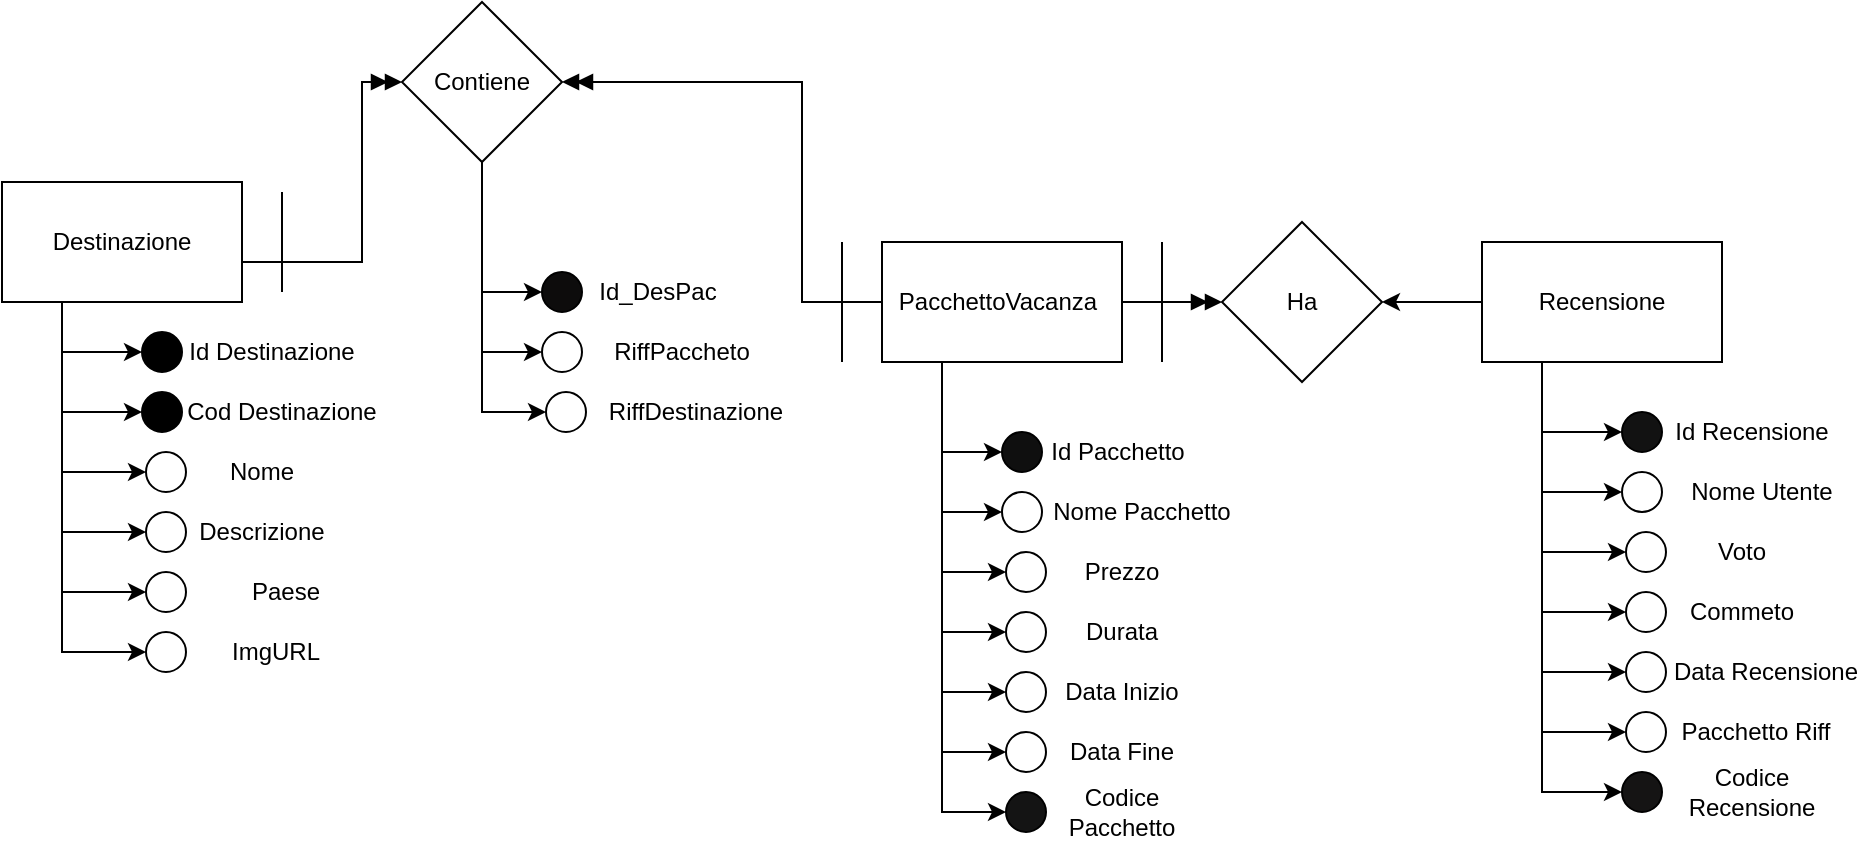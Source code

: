 <mxfile version="24.7.8">
  <diagram name="Pagina-1" id="xaKPHcHJKiQmRatQQbK0">
    <mxGraphModel dx="2261" dy="844" grid="1" gridSize="10" guides="1" tooltips="1" connect="1" arrows="1" fold="1" page="1" pageScale="1" pageWidth="827" pageHeight="1169" math="0" shadow="0">
      <root>
        <mxCell id="0" />
        <mxCell id="1" parent="0" />
        <mxCell id="10htpw7wtOwzYr2ZFJ2o-8" value="" style="group" parent="1" vertex="1" connectable="0">
          <mxGeometry x="-70" y="100" width="140" height="60" as="geometry" />
        </mxCell>
        <mxCell id="10htpw7wtOwzYr2ZFJ2o-4" value="" style="rounded=0;whiteSpace=wrap;html=1;" parent="10htpw7wtOwzYr2ZFJ2o-8" vertex="1">
          <mxGeometry width="120" height="60" as="geometry" />
        </mxCell>
        <mxCell id="10htpw7wtOwzYr2ZFJ2o-5" value="Destinazione" style="text;html=1;align=center;verticalAlign=middle;whiteSpace=wrap;rounded=0;container=1;" parent="10htpw7wtOwzYr2ZFJ2o-8" vertex="1" collapsed="1">
          <mxGeometry x="5" y="15" width="110" height="30" as="geometry">
            <mxRectangle x="5" y="15" width="60" height="30" as="alternateBounds" />
          </mxGeometry>
        </mxCell>
        <mxCell id="10htpw7wtOwzYr2ZFJ2o-29" value="" style="endArrow=none;html=1;rounded=0;" parent="10htpw7wtOwzYr2ZFJ2o-8" edge="1">
          <mxGeometry width="50" height="50" relative="1" as="geometry">
            <mxPoint x="140" y="55" as="sourcePoint" />
            <mxPoint x="140" y="5" as="targetPoint" />
          </mxGeometry>
        </mxCell>
        <mxCell id="10htpw7wtOwzYr2ZFJ2o-13" value="" style="group" parent="1" vertex="1" connectable="0">
          <mxGeometry x="670" y="130" width="120" height="60" as="geometry" />
        </mxCell>
        <mxCell id="10htpw7wtOwzYr2ZFJ2o-11" value="" style="rounded=0;whiteSpace=wrap;html=1;" parent="10htpw7wtOwzYr2ZFJ2o-13" vertex="1">
          <mxGeometry width="120" height="60" as="geometry" />
        </mxCell>
        <mxCell id="10htpw7wtOwzYr2ZFJ2o-12" value="Recensione" style="text;html=1;align=center;verticalAlign=middle;whiteSpace=wrap;rounded=0;" parent="10htpw7wtOwzYr2ZFJ2o-13" vertex="1">
          <mxGeometry x="30" y="15" width="60" height="30" as="geometry" />
        </mxCell>
        <mxCell id="10htpw7wtOwzYr2ZFJ2o-15" value="" style="group" parent="1" vertex="1" connectable="0">
          <mxGeometry x="370" y="130" width="120" height="60" as="geometry" />
        </mxCell>
        <mxCell id="10htpw7wtOwzYr2ZFJ2o-9" value="" style="rounded=0;whiteSpace=wrap;html=1;" parent="10htpw7wtOwzYr2ZFJ2o-15" vertex="1">
          <mxGeometry width="120" height="60" as="geometry" />
        </mxCell>
        <mxCell id="10htpw7wtOwzYr2ZFJ2o-10" value="PacchettoVacanza" style="text;html=1;align=center;verticalAlign=middle;whiteSpace=wrap;rounded=0;" parent="10htpw7wtOwzYr2ZFJ2o-15" vertex="1">
          <mxGeometry x="26" y="15" width="64" height="30" as="geometry" />
        </mxCell>
        <mxCell id="10htpw7wtOwzYr2ZFJ2o-17" value="Ha" style="rhombus;whiteSpace=wrap;html=1;" parent="1" vertex="1">
          <mxGeometry x="540" y="120" width="80" height="80" as="geometry" />
        </mxCell>
        <mxCell id="10htpw7wtOwzYr2ZFJ2o-18" style="edgeStyle=orthogonalEdgeStyle;rounded=0;orthogonalLoop=1;jettySize=auto;html=1;exitX=0;exitY=0.5;exitDx=0;exitDy=0;entryX=1;entryY=0.5;entryDx=0;entryDy=0;" parent="1" source="10htpw7wtOwzYr2ZFJ2o-11" target="10htpw7wtOwzYr2ZFJ2o-17" edge="1">
          <mxGeometry relative="1" as="geometry" />
        </mxCell>
        <mxCell id="10htpw7wtOwzYr2ZFJ2o-19" style="edgeStyle=orthogonalEdgeStyle;rounded=0;orthogonalLoop=1;jettySize=auto;html=1;exitX=1;exitY=0.5;exitDx=0;exitDy=0;entryX=0;entryY=0.5;entryDx=0;entryDy=0;endArrow=doubleBlock;endFill=1;" parent="1" source="10htpw7wtOwzYr2ZFJ2o-9" target="10htpw7wtOwzYr2ZFJ2o-17" edge="1">
          <mxGeometry relative="1" as="geometry" />
        </mxCell>
        <mxCell id="10htpw7wtOwzYr2ZFJ2o-21" style="edgeStyle=orthogonalEdgeStyle;rounded=0;orthogonalLoop=1;jettySize=auto;html=1;exitX=0;exitY=0.5;exitDx=0;exitDy=0;entryX=1;entryY=0.5;entryDx=0;entryDy=0;endArrow=doubleBlock;endFill=1;" parent="1" source="10htpw7wtOwzYr2ZFJ2o-9" target="10htpw7wtOwzYr2ZFJ2o-32" edge="1">
          <mxGeometry relative="1" as="geometry">
            <mxPoint x="330" y="50" as="targetPoint" />
            <Array as="points">
              <mxPoint x="330" y="160" />
              <mxPoint x="330" y="50" />
            </Array>
          </mxGeometry>
        </mxCell>
        <mxCell id="10htpw7wtOwzYr2ZFJ2o-23" style="edgeStyle=orthogonalEdgeStyle;rounded=0;orthogonalLoop=1;jettySize=auto;html=1;exitX=1;exitY=0.5;exitDx=0;exitDy=0;endArrow=doubleBlock;endFill=1;" parent="1" source="10htpw7wtOwzYr2ZFJ2o-4" target="10htpw7wtOwzYr2ZFJ2o-32" edge="1">
          <mxGeometry relative="1" as="geometry">
            <mxPoint x="210" y="50" as="targetPoint" />
            <Array as="points">
              <mxPoint x="50" y="140" />
              <mxPoint x="110" y="140" />
              <mxPoint x="110" y="50" />
            </Array>
          </mxGeometry>
        </mxCell>
        <mxCell id="10htpw7wtOwzYr2ZFJ2o-188" style="edgeStyle=orthogonalEdgeStyle;rounded=0;orthogonalLoop=1;jettySize=auto;html=1;exitX=0.5;exitY=1;exitDx=0;exitDy=0;entryX=0;entryY=0.5;entryDx=0;entryDy=0;" parent="1" source="10htpw7wtOwzYr2ZFJ2o-32" target="10htpw7wtOwzYr2ZFJ2o-166" edge="1">
          <mxGeometry relative="1" as="geometry" />
        </mxCell>
        <mxCell id="10htpw7wtOwzYr2ZFJ2o-189" style="edgeStyle=orthogonalEdgeStyle;rounded=0;orthogonalLoop=1;jettySize=auto;html=1;exitX=0.5;exitY=1;exitDx=0;exitDy=0;entryX=0;entryY=0.5;entryDx=0;entryDy=0;" parent="1" source="10htpw7wtOwzYr2ZFJ2o-32" target="10htpw7wtOwzYr2ZFJ2o-169" edge="1">
          <mxGeometry relative="1" as="geometry" />
        </mxCell>
        <mxCell id="10htpw7wtOwzYr2ZFJ2o-190" style="edgeStyle=orthogonalEdgeStyle;rounded=0;orthogonalLoop=1;jettySize=auto;html=1;exitX=0.5;exitY=1;exitDx=0;exitDy=0;entryX=0;entryY=0.5;entryDx=0;entryDy=0;" parent="1" source="10htpw7wtOwzYr2ZFJ2o-32" target="10htpw7wtOwzYr2ZFJ2o-172" edge="1">
          <mxGeometry relative="1" as="geometry" />
        </mxCell>
        <mxCell id="10htpw7wtOwzYr2ZFJ2o-32" value="Contiene" style="rhombus;whiteSpace=wrap;html=1;" parent="1" vertex="1">
          <mxGeometry x="130" y="10" width="80" height="80" as="geometry" />
        </mxCell>
        <mxCell id="10htpw7wtOwzYr2ZFJ2o-36" value="" style="endArrow=none;html=1;rounded=0;" parent="1" edge="1">
          <mxGeometry width="50" height="50" relative="1" as="geometry">
            <mxPoint x="350" y="190" as="sourcePoint" />
            <mxPoint x="350" y="130" as="targetPoint" />
          </mxGeometry>
        </mxCell>
        <mxCell id="10htpw7wtOwzYr2ZFJ2o-37" value="" style="endArrow=none;html=1;rounded=0;" parent="1" edge="1">
          <mxGeometry width="50" height="50" relative="1" as="geometry">
            <mxPoint x="510" y="190" as="sourcePoint" />
            <mxPoint x="510" y="130" as="targetPoint" />
          </mxGeometry>
        </mxCell>
        <mxCell id="10htpw7wtOwzYr2ZFJ2o-60" value="" style="group" parent="1" vertex="1" connectable="0">
          <mxGeometry x="430" y="220" width="120" height="210" as="geometry" />
        </mxCell>
        <mxCell id="10htpw7wtOwzYr2ZFJ2o-41" value="" style="group" parent="10htpw7wtOwzYr2ZFJ2o-60" vertex="1" connectable="0">
          <mxGeometry width="96" height="30" as="geometry" />
        </mxCell>
        <mxCell id="10htpw7wtOwzYr2ZFJ2o-38" value="" style="ellipse;whiteSpace=wrap;html=1;aspect=fixed;fillColor=#0f0f0f;" parent="10htpw7wtOwzYr2ZFJ2o-41" vertex="1">
          <mxGeometry y="5" width="20" height="20" as="geometry" />
        </mxCell>
        <mxCell id="10htpw7wtOwzYr2ZFJ2o-39" value="Id Pacchetto" style="text;html=1;align=center;verticalAlign=middle;whiteSpace=wrap;rounded=0;" parent="10htpw7wtOwzYr2ZFJ2o-41" vertex="1">
          <mxGeometry x="20" width="76" height="30" as="geometry" />
        </mxCell>
        <mxCell id="10htpw7wtOwzYr2ZFJ2o-42" value="" style="group" parent="10htpw7wtOwzYr2ZFJ2o-60" vertex="1" connectable="0">
          <mxGeometry y="30" width="120" height="30" as="geometry" />
        </mxCell>
        <mxCell id="10htpw7wtOwzYr2ZFJ2o-43" value="" style="ellipse;whiteSpace=wrap;html=1;aspect=fixed;" parent="10htpw7wtOwzYr2ZFJ2o-42" vertex="1">
          <mxGeometry y="5" width="20" height="20" as="geometry" />
        </mxCell>
        <mxCell id="10htpw7wtOwzYr2ZFJ2o-44" value="Nome Pacchetto" style="text;html=1;align=center;verticalAlign=middle;whiteSpace=wrap;rounded=0;" parent="10htpw7wtOwzYr2ZFJ2o-42" vertex="1">
          <mxGeometry x="20" width="100" height="30" as="geometry" />
        </mxCell>
        <mxCell id="10htpw7wtOwzYr2ZFJ2o-45" value="" style="group" parent="10htpw7wtOwzYr2ZFJ2o-60" vertex="1" connectable="0">
          <mxGeometry x="2" y="60" width="96" height="30" as="geometry" />
        </mxCell>
        <mxCell id="10htpw7wtOwzYr2ZFJ2o-46" value="" style="ellipse;whiteSpace=wrap;html=1;aspect=fixed;" parent="10htpw7wtOwzYr2ZFJ2o-45" vertex="1">
          <mxGeometry y="5" width="20" height="20" as="geometry" />
        </mxCell>
        <mxCell id="10htpw7wtOwzYr2ZFJ2o-47" value="Prezzo" style="text;html=1;align=center;verticalAlign=middle;whiteSpace=wrap;rounded=0;" parent="10htpw7wtOwzYr2ZFJ2o-45" vertex="1">
          <mxGeometry x="20" width="76" height="30" as="geometry" />
        </mxCell>
        <mxCell id="10htpw7wtOwzYr2ZFJ2o-48" value="" style="group" parent="10htpw7wtOwzYr2ZFJ2o-60" vertex="1" connectable="0">
          <mxGeometry x="2" y="90" width="96" height="30" as="geometry" />
        </mxCell>
        <mxCell id="10htpw7wtOwzYr2ZFJ2o-49" value="" style="ellipse;whiteSpace=wrap;html=1;aspect=fixed;" parent="10htpw7wtOwzYr2ZFJ2o-48" vertex="1">
          <mxGeometry y="5" width="20" height="20" as="geometry" />
        </mxCell>
        <mxCell id="10htpw7wtOwzYr2ZFJ2o-50" value="Durata" style="text;html=1;align=center;verticalAlign=middle;whiteSpace=wrap;rounded=0;" parent="10htpw7wtOwzYr2ZFJ2o-48" vertex="1">
          <mxGeometry x="20" width="76" height="30" as="geometry" />
        </mxCell>
        <mxCell id="10htpw7wtOwzYr2ZFJ2o-51" value="" style="group" parent="10htpw7wtOwzYr2ZFJ2o-60" vertex="1" connectable="0">
          <mxGeometry x="2" y="120" width="96" height="30" as="geometry" />
        </mxCell>
        <mxCell id="10htpw7wtOwzYr2ZFJ2o-52" value="" style="ellipse;whiteSpace=wrap;html=1;aspect=fixed;" parent="10htpw7wtOwzYr2ZFJ2o-51" vertex="1">
          <mxGeometry y="5" width="20" height="20" as="geometry" />
        </mxCell>
        <mxCell id="10htpw7wtOwzYr2ZFJ2o-53" value="Data Inizio" style="text;html=1;align=center;verticalAlign=middle;whiteSpace=wrap;rounded=0;" parent="10htpw7wtOwzYr2ZFJ2o-51" vertex="1">
          <mxGeometry x="20" width="76" height="30" as="geometry" />
        </mxCell>
        <mxCell id="10htpw7wtOwzYr2ZFJ2o-54" value="" style="group" parent="10htpw7wtOwzYr2ZFJ2o-60" vertex="1" connectable="0">
          <mxGeometry x="2" y="150" width="96" height="30" as="geometry" />
        </mxCell>
        <mxCell id="10htpw7wtOwzYr2ZFJ2o-55" value="" style="ellipse;whiteSpace=wrap;html=1;aspect=fixed;" parent="10htpw7wtOwzYr2ZFJ2o-54" vertex="1">
          <mxGeometry y="5" width="20" height="20" as="geometry" />
        </mxCell>
        <mxCell id="10htpw7wtOwzYr2ZFJ2o-56" value="Data Fine" style="text;html=1;align=center;verticalAlign=middle;whiteSpace=wrap;rounded=0;" parent="10htpw7wtOwzYr2ZFJ2o-54" vertex="1">
          <mxGeometry x="20" width="76" height="30" as="geometry" />
        </mxCell>
        <mxCell id="10htpw7wtOwzYr2ZFJ2o-57" value="" style="group" parent="10htpw7wtOwzYr2ZFJ2o-60" vertex="1" connectable="0">
          <mxGeometry x="2" y="180" width="96" height="30" as="geometry" />
        </mxCell>
        <mxCell id="10htpw7wtOwzYr2ZFJ2o-58" value="" style="ellipse;whiteSpace=wrap;html=1;aspect=fixed;fillColor=#141414;" parent="10htpw7wtOwzYr2ZFJ2o-57" vertex="1">
          <mxGeometry y="5" width="20" height="20" as="geometry" />
        </mxCell>
        <mxCell id="10htpw7wtOwzYr2ZFJ2o-59" value="Codice Pacchetto" style="text;html=1;align=center;verticalAlign=middle;whiteSpace=wrap;rounded=0;" parent="10htpw7wtOwzYr2ZFJ2o-57" vertex="1">
          <mxGeometry x="20" width="76" height="30" as="geometry" />
        </mxCell>
        <mxCell id="10htpw7wtOwzYr2ZFJ2o-62" style="edgeStyle=orthogonalEdgeStyle;rounded=0;orthogonalLoop=1;jettySize=auto;html=1;exitX=0.25;exitY=1;exitDx=0;exitDy=0;entryX=0;entryY=0.5;entryDx=0;entryDy=0;" parent="1" source="10htpw7wtOwzYr2ZFJ2o-9" target="10htpw7wtOwzYr2ZFJ2o-38" edge="1">
          <mxGeometry relative="1" as="geometry" />
        </mxCell>
        <mxCell id="10htpw7wtOwzYr2ZFJ2o-63" style="edgeStyle=orthogonalEdgeStyle;rounded=0;orthogonalLoop=1;jettySize=auto;html=1;exitX=0.25;exitY=1;exitDx=0;exitDy=0;entryX=0;entryY=0.5;entryDx=0;entryDy=0;" parent="1" source="10htpw7wtOwzYr2ZFJ2o-9" target="10htpw7wtOwzYr2ZFJ2o-43" edge="1">
          <mxGeometry relative="1" as="geometry" />
        </mxCell>
        <mxCell id="10htpw7wtOwzYr2ZFJ2o-64" style="edgeStyle=orthogonalEdgeStyle;rounded=0;orthogonalLoop=1;jettySize=auto;html=1;exitX=0.25;exitY=1;exitDx=0;exitDy=0;entryX=0;entryY=0.5;entryDx=0;entryDy=0;" parent="1" source="10htpw7wtOwzYr2ZFJ2o-9" target="10htpw7wtOwzYr2ZFJ2o-46" edge="1">
          <mxGeometry relative="1" as="geometry" />
        </mxCell>
        <mxCell id="10htpw7wtOwzYr2ZFJ2o-65" style="edgeStyle=orthogonalEdgeStyle;rounded=0;orthogonalLoop=1;jettySize=auto;html=1;exitX=0.25;exitY=1;exitDx=0;exitDy=0;entryX=0;entryY=0.5;entryDx=0;entryDy=0;" parent="1" source="10htpw7wtOwzYr2ZFJ2o-9" target="10htpw7wtOwzYr2ZFJ2o-49" edge="1">
          <mxGeometry relative="1" as="geometry" />
        </mxCell>
        <mxCell id="10htpw7wtOwzYr2ZFJ2o-66" style="edgeStyle=orthogonalEdgeStyle;rounded=0;orthogonalLoop=1;jettySize=auto;html=1;exitX=0.25;exitY=1;exitDx=0;exitDy=0;entryX=0;entryY=0.5;entryDx=0;entryDy=0;" parent="1" source="10htpw7wtOwzYr2ZFJ2o-9" target="10htpw7wtOwzYr2ZFJ2o-52" edge="1">
          <mxGeometry relative="1" as="geometry" />
        </mxCell>
        <mxCell id="10htpw7wtOwzYr2ZFJ2o-67" style="edgeStyle=orthogonalEdgeStyle;rounded=0;orthogonalLoop=1;jettySize=auto;html=1;exitX=0.25;exitY=1;exitDx=0;exitDy=0;entryX=0;entryY=0.5;entryDx=0;entryDy=0;" parent="1" source="10htpw7wtOwzYr2ZFJ2o-9" target="10htpw7wtOwzYr2ZFJ2o-55" edge="1">
          <mxGeometry relative="1" as="geometry" />
        </mxCell>
        <mxCell id="10htpw7wtOwzYr2ZFJ2o-68" style="edgeStyle=orthogonalEdgeStyle;rounded=0;orthogonalLoop=1;jettySize=auto;html=1;exitX=0.25;exitY=1;exitDx=0;exitDy=0;entryX=0;entryY=0.5;entryDx=0;entryDy=0;" parent="1" source="10htpw7wtOwzYr2ZFJ2o-9" target="10htpw7wtOwzYr2ZFJ2o-58" edge="1">
          <mxGeometry relative="1" as="geometry" />
        </mxCell>
        <mxCell id="10htpw7wtOwzYr2ZFJ2o-135" value="" style="group" parent="1" vertex="1" connectable="0">
          <mxGeometry x="740" y="210" width="122" height="210" as="geometry" />
        </mxCell>
        <mxCell id="10htpw7wtOwzYr2ZFJ2o-136" value="" style="group" parent="10htpw7wtOwzYr2ZFJ2o-135" vertex="1" connectable="0">
          <mxGeometry width="110" height="30" as="geometry" />
        </mxCell>
        <mxCell id="10htpw7wtOwzYr2ZFJ2o-137" value="" style="ellipse;whiteSpace=wrap;html=1;aspect=fixed;fillColor=#121212;" parent="10htpw7wtOwzYr2ZFJ2o-136" vertex="1">
          <mxGeometry y="5" width="20" height="20" as="geometry" />
        </mxCell>
        <mxCell id="10htpw7wtOwzYr2ZFJ2o-138" value="Id Recensione" style="text;html=1;align=center;verticalAlign=middle;whiteSpace=wrap;rounded=0;" parent="10htpw7wtOwzYr2ZFJ2o-136" vertex="1">
          <mxGeometry x="20" width="90" height="30" as="geometry" />
        </mxCell>
        <mxCell id="10htpw7wtOwzYr2ZFJ2o-139" value="" style="group" parent="10htpw7wtOwzYr2ZFJ2o-135" vertex="1" connectable="0">
          <mxGeometry y="30" width="120" height="30" as="geometry" />
        </mxCell>
        <mxCell id="10htpw7wtOwzYr2ZFJ2o-140" value="" style="ellipse;whiteSpace=wrap;html=1;aspect=fixed;" parent="10htpw7wtOwzYr2ZFJ2o-139" vertex="1">
          <mxGeometry y="5" width="20" height="20" as="geometry" />
        </mxCell>
        <mxCell id="10htpw7wtOwzYr2ZFJ2o-141" value="Nome Utente" style="text;html=1;align=center;verticalAlign=middle;whiteSpace=wrap;rounded=0;" parent="10htpw7wtOwzYr2ZFJ2o-139" vertex="1">
          <mxGeometry x="20" width="100" height="30" as="geometry" />
        </mxCell>
        <mxCell id="10htpw7wtOwzYr2ZFJ2o-142" value="" style="group" parent="10htpw7wtOwzYr2ZFJ2o-135" vertex="1" connectable="0">
          <mxGeometry x="2" y="60" width="96" height="30" as="geometry" />
        </mxCell>
        <mxCell id="10htpw7wtOwzYr2ZFJ2o-143" value="" style="ellipse;whiteSpace=wrap;html=1;aspect=fixed;" parent="10htpw7wtOwzYr2ZFJ2o-142" vertex="1">
          <mxGeometry y="5" width="20" height="20" as="geometry" />
        </mxCell>
        <mxCell id="10htpw7wtOwzYr2ZFJ2o-144" value="Voto" style="text;html=1;align=center;verticalAlign=middle;whiteSpace=wrap;rounded=0;" parent="10htpw7wtOwzYr2ZFJ2o-142" vertex="1">
          <mxGeometry x="20" width="76" height="30" as="geometry" />
        </mxCell>
        <mxCell id="10htpw7wtOwzYr2ZFJ2o-145" value="" style="group" parent="10htpw7wtOwzYr2ZFJ2o-135" vertex="1" connectable="0">
          <mxGeometry x="2" y="90" width="96" height="30" as="geometry" />
        </mxCell>
        <mxCell id="10htpw7wtOwzYr2ZFJ2o-146" value="" style="ellipse;whiteSpace=wrap;html=1;aspect=fixed;" parent="10htpw7wtOwzYr2ZFJ2o-145" vertex="1">
          <mxGeometry y="5" width="20" height="20" as="geometry" />
        </mxCell>
        <mxCell id="10htpw7wtOwzYr2ZFJ2o-147" value="Commeto" style="text;html=1;align=center;verticalAlign=middle;whiteSpace=wrap;rounded=0;" parent="10htpw7wtOwzYr2ZFJ2o-145" vertex="1">
          <mxGeometry x="20" width="76" height="30" as="geometry" />
        </mxCell>
        <mxCell id="10htpw7wtOwzYr2ZFJ2o-148" value="" style="group" parent="10htpw7wtOwzYr2ZFJ2o-135" vertex="1" connectable="0">
          <mxGeometry x="2" y="120" width="120" height="30" as="geometry" />
        </mxCell>
        <mxCell id="10htpw7wtOwzYr2ZFJ2o-149" value="" style="ellipse;whiteSpace=wrap;html=1;aspect=fixed;" parent="10htpw7wtOwzYr2ZFJ2o-148" vertex="1">
          <mxGeometry y="5" width="20" height="20" as="geometry" />
        </mxCell>
        <mxCell id="10htpw7wtOwzYr2ZFJ2o-150" value="Data Recensione" style="text;html=1;align=center;verticalAlign=middle;whiteSpace=wrap;rounded=0;" parent="10htpw7wtOwzYr2ZFJ2o-148" vertex="1">
          <mxGeometry x="20" width="100" height="30" as="geometry" />
        </mxCell>
        <mxCell id="10htpw7wtOwzYr2ZFJ2o-151" value="" style="group" parent="10htpw7wtOwzYr2ZFJ2o-135" vertex="1" connectable="0">
          <mxGeometry x="2" y="150" width="110" height="30" as="geometry" />
        </mxCell>
        <mxCell id="10htpw7wtOwzYr2ZFJ2o-152" value="" style="ellipse;whiteSpace=wrap;html=1;aspect=fixed;" parent="10htpw7wtOwzYr2ZFJ2o-151" vertex="1">
          <mxGeometry y="5" width="20" height="20" as="geometry" />
        </mxCell>
        <mxCell id="10htpw7wtOwzYr2ZFJ2o-153" value="Pacchetto Riff" style="text;html=1;align=center;verticalAlign=middle;whiteSpace=wrap;rounded=0;" parent="10htpw7wtOwzYr2ZFJ2o-151" vertex="1">
          <mxGeometry x="20" width="90" height="30" as="geometry" />
        </mxCell>
        <mxCell id="6AZz_BTQMS4ATCR-2ha--4" value="" style="group" vertex="1" connectable="0" parent="10htpw7wtOwzYr2ZFJ2o-135">
          <mxGeometry y="180" width="110" height="30" as="geometry" />
        </mxCell>
        <mxCell id="6AZz_BTQMS4ATCR-2ha--5" value="" style="ellipse;whiteSpace=wrap;html=1;aspect=fixed;strokeColor=#000000;fillColor=#151414;" vertex="1" parent="6AZz_BTQMS4ATCR-2ha--4">
          <mxGeometry y="5" width="20" height="20" as="geometry" />
        </mxCell>
        <mxCell id="6AZz_BTQMS4ATCR-2ha--6" value="Codice Recensione" style="text;html=1;align=center;verticalAlign=middle;whiteSpace=wrap;rounded=0;" vertex="1" parent="6AZz_BTQMS4ATCR-2ha--4">
          <mxGeometry x="20" width="90" height="30" as="geometry" />
        </mxCell>
        <mxCell id="10htpw7wtOwzYr2ZFJ2o-158" style="edgeStyle=orthogonalEdgeStyle;rounded=0;orthogonalLoop=1;jettySize=auto;html=1;exitX=0.25;exitY=1;exitDx=0;exitDy=0;entryX=0;entryY=0.5;entryDx=0;entryDy=0;" parent="1" source="10htpw7wtOwzYr2ZFJ2o-11" target="10htpw7wtOwzYr2ZFJ2o-137" edge="1">
          <mxGeometry relative="1" as="geometry" />
        </mxCell>
        <mxCell id="10htpw7wtOwzYr2ZFJ2o-159" style="edgeStyle=orthogonalEdgeStyle;rounded=0;orthogonalLoop=1;jettySize=auto;html=1;exitX=0.25;exitY=1;exitDx=0;exitDy=0;entryX=0;entryY=0.5;entryDx=0;entryDy=0;" parent="1" source="10htpw7wtOwzYr2ZFJ2o-11" target="10htpw7wtOwzYr2ZFJ2o-140" edge="1">
          <mxGeometry relative="1" as="geometry" />
        </mxCell>
        <mxCell id="10htpw7wtOwzYr2ZFJ2o-160" style="edgeStyle=orthogonalEdgeStyle;rounded=0;orthogonalLoop=1;jettySize=auto;html=1;exitX=0.25;exitY=1;exitDx=0;exitDy=0;entryX=0;entryY=0.5;entryDx=0;entryDy=0;" parent="1" source="10htpw7wtOwzYr2ZFJ2o-11" target="10htpw7wtOwzYr2ZFJ2o-143" edge="1">
          <mxGeometry relative="1" as="geometry" />
        </mxCell>
        <mxCell id="10htpw7wtOwzYr2ZFJ2o-161" style="edgeStyle=orthogonalEdgeStyle;rounded=0;orthogonalLoop=1;jettySize=auto;html=1;exitX=0.25;exitY=1;exitDx=0;exitDy=0;entryX=0;entryY=0.5;entryDx=0;entryDy=0;" parent="1" source="10htpw7wtOwzYr2ZFJ2o-11" target="10htpw7wtOwzYr2ZFJ2o-146" edge="1">
          <mxGeometry relative="1" as="geometry" />
        </mxCell>
        <mxCell id="10htpw7wtOwzYr2ZFJ2o-162" style="edgeStyle=orthogonalEdgeStyle;rounded=0;orthogonalLoop=1;jettySize=auto;html=1;exitX=0.25;exitY=1;exitDx=0;exitDy=0;entryX=0;entryY=0.5;entryDx=0;entryDy=0;" parent="1" source="10htpw7wtOwzYr2ZFJ2o-11" target="10htpw7wtOwzYr2ZFJ2o-149" edge="1">
          <mxGeometry relative="1" as="geometry" />
        </mxCell>
        <mxCell id="10htpw7wtOwzYr2ZFJ2o-163" style="edgeStyle=orthogonalEdgeStyle;rounded=0;orthogonalLoop=1;jettySize=auto;html=1;exitX=0.25;exitY=1;exitDx=0;exitDy=0;entryX=0;entryY=0.5;entryDx=0;entryDy=0;" parent="1" source="10htpw7wtOwzYr2ZFJ2o-11" target="10htpw7wtOwzYr2ZFJ2o-152" edge="1">
          <mxGeometry relative="1" as="geometry" />
        </mxCell>
        <mxCell id="10htpw7wtOwzYr2ZFJ2o-164" value="" style="group" parent="1" vertex="1" connectable="0">
          <mxGeometry x="180" y="190" width="132" height="210" as="geometry" />
        </mxCell>
        <mxCell id="10htpw7wtOwzYr2ZFJ2o-186" value="" style="group" parent="10htpw7wtOwzYr2ZFJ2o-164" vertex="1" connectable="0">
          <mxGeometry x="20" y="-50" width="132" height="90" as="geometry" />
        </mxCell>
        <mxCell id="10htpw7wtOwzYr2ZFJ2o-165" value="" style="group" parent="10htpw7wtOwzYr2ZFJ2o-186" vertex="1" connectable="0">
          <mxGeometry width="96" height="30" as="geometry" />
        </mxCell>
        <mxCell id="10htpw7wtOwzYr2ZFJ2o-166" value="" style="ellipse;whiteSpace=wrap;html=1;aspect=fixed;fillColor=#0d0c0c;" parent="10htpw7wtOwzYr2ZFJ2o-165" vertex="1">
          <mxGeometry y="5" width="20" height="20" as="geometry" />
        </mxCell>
        <mxCell id="10htpw7wtOwzYr2ZFJ2o-167" value="Id_DesPac" style="text;html=1;align=center;verticalAlign=middle;whiteSpace=wrap;rounded=0;" parent="10htpw7wtOwzYr2ZFJ2o-165" vertex="1">
          <mxGeometry x="20" width="76" height="30" as="geometry" />
        </mxCell>
        <mxCell id="10htpw7wtOwzYr2ZFJ2o-168" value="" style="group" parent="10htpw7wtOwzYr2ZFJ2o-186" vertex="1" connectable="0">
          <mxGeometry y="30" width="120" height="30" as="geometry" />
        </mxCell>
        <mxCell id="10htpw7wtOwzYr2ZFJ2o-169" value="" style="ellipse;whiteSpace=wrap;html=1;aspect=fixed;" parent="10htpw7wtOwzYr2ZFJ2o-168" vertex="1">
          <mxGeometry y="5" width="20" height="20" as="geometry" />
        </mxCell>
        <mxCell id="10htpw7wtOwzYr2ZFJ2o-170" value="RiffPaccheto" style="text;html=1;align=center;verticalAlign=middle;whiteSpace=wrap;rounded=0;" parent="10htpw7wtOwzYr2ZFJ2o-168" vertex="1">
          <mxGeometry x="20" width="100" height="30" as="geometry" />
        </mxCell>
        <mxCell id="10htpw7wtOwzYr2ZFJ2o-171" value="" style="group" parent="10htpw7wtOwzYr2ZFJ2o-186" vertex="1" connectable="0">
          <mxGeometry x="2" y="60" width="130" height="30" as="geometry" />
        </mxCell>
        <mxCell id="10htpw7wtOwzYr2ZFJ2o-172" value="" style="ellipse;whiteSpace=wrap;html=1;aspect=fixed;" parent="10htpw7wtOwzYr2ZFJ2o-171" vertex="1">
          <mxGeometry y="5" width="20" height="20" as="geometry" />
        </mxCell>
        <mxCell id="10htpw7wtOwzYr2ZFJ2o-173" value="RiffDestinazione" style="text;html=1;align=center;verticalAlign=middle;whiteSpace=wrap;rounded=0;" parent="10htpw7wtOwzYr2ZFJ2o-171" vertex="1">
          <mxGeometry x="20" width="110" height="30" as="geometry" />
        </mxCell>
        <mxCell id="10htpw7wtOwzYr2ZFJ2o-230" value="" style="group" parent="1" vertex="1" connectable="0">
          <mxGeometry y="170" width="122" height="210" as="geometry" />
        </mxCell>
        <mxCell id="10htpw7wtOwzYr2ZFJ2o-231" value="" style="group" parent="10htpw7wtOwzYr2ZFJ2o-230" vertex="1" connectable="0">
          <mxGeometry width="110" height="30" as="geometry" />
        </mxCell>
        <mxCell id="10htpw7wtOwzYr2ZFJ2o-232" value="" style="ellipse;whiteSpace=wrap;html=1;aspect=fixed;strokeColor=#000000;fillColor=#000000;" parent="10htpw7wtOwzYr2ZFJ2o-231" vertex="1">
          <mxGeometry y="5" width="20" height="20" as="geometry" />
        </mxCell>
        <mxCell id="10htpw7wtOwzYr2ZFJ2o-233" value="Id Destinazione" style="text;html=1;align=center;verticalAlign=middle;whiteSpace=wrap;rounded=0;" parent="10htpw7wtOwzYr2ZFJ2o-231" vertex="1">
          <mxGeometry x="20" width="90" height="30" as="geometry" />
        </mxCell>
        <mxCell id="10htpw7wtOwzYr2ZFJ2o-234" value="" style="group" parent="10htpw7wtOwzYr2ZFJ2o-230" vertex="1" connectable="0">
          <mxGeometry y="30" width="120" height="30" as="geometry" />
        </mxCell>
        <mxCell id="10htpw7wtOwzYr2ZFJ2o-235" value="" style="ellipse;whiteSpace=wrap;html=1;aspect=fixed;fillColor=#000000;" parent="10htpw7wtOwzYr2ZFJ2o-234" vertex="1">
          <mxGeometry y="5" width="20" height="20" as="geometry" />
        </mxCell>
        <mxCell id="10htpw7wtOwzYr2ZFJ2o-236" value="Cod Destinazione" style="text;html=1;align=center;verticalAlign=middle;whiteSpace=wrap;rounded=0;" parent="10htpw7wtOwzYr2ZFJ2o-234" vertex="1">
          <mxGeometry x="20" width="100" height="30" as="geometry" />
        </mxCell>
        <mxCell id="10htpw7wtOwzYr2ZFJ2o-237" value="" style="group" parent="10htpw7wtOwzYr2ZFJ2o-230" vertex="1" connectable="0">
          <mxGeometry x="2" y="60" width="96" height="30" as="geometry" />
        </mxCell>
        <mxCell id="10htpw7wtOwzYr2ZFJ2o-238" value="" style="ellipse;whiteSpace=wrap;html=1;aspect=fixed;" parent="10htpw7wtOwzYr2ZFJ2o-237" vertex="1">
          <mxGeometry y="5" width="20" height="20" as="geometry" />
        </mxCell>
        <mxCell id="10htpw7wtOwzYr2ZFJ2o-239" value="Nome" style="text;html=1;align=center;verticalAlign=middle;whiteSpace=wrap;rounded=0;" parent="10htpw7wtOwzYr2ZFJ2o-237" vertex="1">
          <mxGeometry x="20" width="76" height="30" as="geometry" />
        </mxCell>
        <mxCell id="10htpw7wtOwzYr2ZFJ2o-240" value="" style="group" parent="10htpw7wtOwzYr2ZFJ2o-230" vertex="1" connectable="0">
          <mxGeometry x="2" y="90" width="96" height="30" as="geometry" />
        </mxCell>
        <mxCell id="10htpw7wtOwzYr2ZFJ2o-241" value="" style="ellipse;whiteSpace=wrap;html=1;aspect=fixed;" parent="10htpw7wtOwzYr2ZFJ2o-240" vertex="1">
          <mxGeometry y="5" width="20" height="20" as="geometry" />
        </mxCell>
        <mxCell id="10htpw7wtOwzYr2ZFJ2o-242" value="Descrizione" style="text;html=1;align=center;verticalAlign=middle;whiteSpace=wrap;rounded=0;" parent="10htpw7wtOwzYr2ZFJ2o-240" vertex="1">
          <mxGeometry x="20" width="76" height="30" as="geometry" />
        </mxCell>
        <mxCell id="10htpw7wtOwzYr2ZFJ2o-243" value="" style="group" parent="10htpw7wtOwzYr2ZFJ2o-230" vertex="1" connectable="0">
          <mxGeometry x="2" y="120" width="120" height="30" as="geometry" />
        </mxCell>
        <mxCell id="10htpw7wtOwzYr2ZFJ2o-244" value="" style="ellipse;whiteSpace=wrap;html=1;aspect=fixed;" parent="10htpw7wtOwzYr2ZFJ2o-243" vertex="1">
          <mxGeometry y="5" width="20" height="20" as="geometry" />
        </mxCell>
        <mxCell id="10htpw7wtOwzYr2ZFJ2o-245" value="Paese" style="text;html=1;align=center;verticalAlign=middle;whiteSpace=wrap;rounded=0;" parent="10htpw7wtOwzYr2ZFJ2o-243" vertex="1">
          <mxGeometry x="20" width="100" height="30" as="geometry" />
        </mxCell>
        <mxCell id="10htpw7wtOwzYr2ZFJ2o-246" value="" style="group" parent="10htpw7wtOwzYr2ZFJ2o-230" vertex="1" connectable="0">
          <mxGeometry x="2" y="150" width="110" height="30" as="geometry" />
        </mxCell>
        <mxCell id="10htpw7wtOwzYr2ZFJ2o-247" value="" style="ellipse;whiteSpace=wrap;html=1;aspect=fixed;" parent="10htpw7wtOwzYr2ZFJ2o-246" vertex="1">
          <mxGeometry y="5" width="20" height="20" as="geometry" />
        </mxCell>
        <mxCell id="10htpw7wtOwzYr2ZFJ2o-248" value="ImgURL" style="text;html=1;align=center;verticalAlign=middle;whiteSpace=wrap;rounded=0;" parent="10htpw7wtOwzYr2ZFJ2o-246" vertex="1">
          <mxGeometry x="20" width="90" height="30" as="geometry" />
        </mxCell>
        <mxCell id="10htpw7wtOwzYr2ZFJ2o-250" style="edgeStyle=orthogonalEdgeStyle;rounded=0;orthogonalLoop=1;jettySize=auto;html=1;exitX=0.25;exitY=1;exitDx=0;exitDy=0;entryX=0;entryY=0.5;entryDx=0;entryDy=0;" parent="1" source="10htpw7wtOwzYr2ZFJ2o-4" target="10htpw7wtOwzYr2ZFJ2o-232" edge="1">
          <mxGeometry relative="1" as="geometry" />
        </mxCell>
        <mxCell id="10htpw7wtOwzYr2ZFJ2o-251" style="edgeStyle=orthogonalEdgeStyle;rounded=0;orthogonalLoop=1;jettySize=auto;html=1;exitX=0.25;exitY=1;exitDx=0;exitDy=0;entryX=0;entryY=0.5;entryDx=0;entryDy=0;" parent="1" source="10htpw7wtOwzYr2ZFJ2o-4" target="10htpw7wtOwzYr2ZFJ2o-235" edge="1">
          <mxGeometry relative="1" as="geometry" />
        </mxCell>
        <mxCell id="10htpw7wtOwzYr2ZFJ2o-252" style="edgeStyle=orthogonalEdgeStyle;rounded=0;orthogonalLoop=1;jettySize=auto;html=1;exitX=0.25;exitY=1;exitDx=0;exitDy=0;entryX=0;entryY=0.5;entryDx=0;entryDy=0;" parent="1" source="10htpw7wtOwzYr2ZFJ2o-4" target="10htpw7wtOwzYr2ZFJ2o-238" edge="1">
          <mxGeometry relative="1" as="geometry" />
        </mxCell>
        <mxCell id="10htpw7wtOwzYr2ZFJ2o-253" style="edgeStyle=orthogonalEdgeStyle;rounded=0;orthogonalLoop=1;jettySize=auto;html=1;exitX=0.25;exitY=1;exitDx=0;exitDy=0;entryX=0;entryY=0.5;entryDx=0;entryDy=0;" parent="1" source="10htpw7wtOwzYr2ZFJ2o-4" target="10htpw7wtOwzYr2ZFJ2o-241" edge="1">
          <mxGeometry relative="1" as="geometry" />
        </mxCell>
        <mxCell id="10htpw7wtOwzYr2ZFJ2o-254" style="edgeStyle=orthogonalEdgeStyle;rounded=0;orthogonalLoop=1;jettySize=auto;html=1;exitX=0.25;exitY=1;exitDx=0;exitDy=0;entryX=0;entryY=0.5;entryDx=0;entryDy=0;" parent="1" source="10htpw7wtOwzYr2ZFJ2o-4" target="10htpw7wtOwzYr2ZFJ2o-244" edge="1">
          <mxGeometry relative="1" as="geometry" />
        </mxCell>
        <mxCell id="10htpw7wtOwzYr2ZFJ2o-255" style="edgeStyle=orthogonalEdgeStyle;rounded=0;orthogonalLoop=1;jettySize=auto;html=1;exitX=0.25;exitY=1;exitDx=0;exitDy=0;entryX=0;entryY=0.5;entryDx=0;entryDy=0;" parent="1" source="10htpw7wtOwzYr2ZFJ2o-4" target="10htpw7wtOwzYr2ZFJ2o-247" edge="1">
          <mxGeometry relative="1" as="geometry" />
        </mxCell>
        <mxCell id="6AZz_BTQMS4ATCR-2ha--7" style="edgeStyle=orthogonalEdgeStyle;rounded=0;orthogonalLoop=1;jettySize=auto;html=1;exitX=0.25;exitY=1;exitDx=0;exitDy=0;entryX=0;entryY=0.5;entryDx=0;entryDy=0;" edge="1" parent="1" source="10htpw7wtOwzYr2ZFJ2o-11" target="6AZz_BTQMS4ATCR-2ha--5">
          <mxGeometry relative="1" as="geometry" />
        </mxCell>
      </root>
    </mxGraphModel>
  </diagram>
</mxfile>

